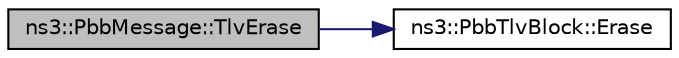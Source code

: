 digraph "ns3::PbbMessage::TlvErase"
{
 // LATEX_PDF_SIZE
  edge [fontname="Helvetica",fontsize="10",labelfontname="Helvetica",labelfontsize="10"];
  node [fontname="Helvetica",fontsize="10",shape=record];
  rankdir="LR";
  Node1 [label="ns3::PbbMessage::TlvErase",height=0.2,width=0.4,color="black", fillcolor="grey75", style="filled", fontcolor="black",tooltip="Removes all message TLVs from [first, last) (includes first, not includes last)."];
  Node1 -> Node2 [color="midnightblue",fontsize="10",style="solid",fontname="Helvetica"];
  Node2 [label="ns3::PbbTlvBlock::Erase",height=0.2,width=0.4,color="black", fillcolor="white", style="filled",URL="$classns3_1_1_pbb_tlv_block.html#a025649e71e22709040684d6521a0306e",tooltip="Removes the TLV at the specified position."];
}
